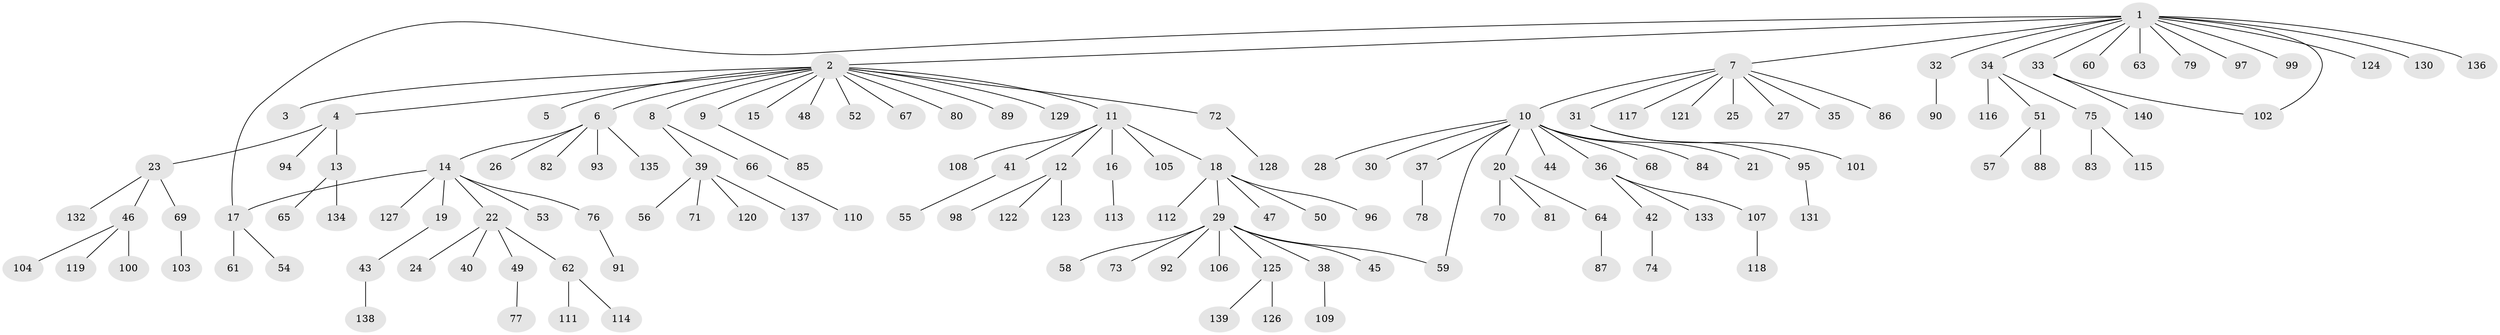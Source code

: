 // Generated by graph-tools (version 1.1) at 2025/14/03/09/25 04:14:24]
// undirected, 140 vertices, 142 edges
graph export_dot {
graph [start="1"]
  node [color=gray90,style=filled];
  1;
  2;
  3;
  4;
  5;
  6;
  7;
  8;
  9;
  10;
  11;
  12;
  13;
  14;
  15;
  16;
  17;
  18;
  19;
  20;
  21;
  22;
  23;
  24;
  25;
  26;
  27;
  28;
  29;
  30;
  31;
  32;
  33;
  34;
  35;
  36;
  37;
  38;
  39;
  40;
  41;
  42;
  43;
  44;
  45;
  46;
  47;
  48;
  49;
  50;
  51;
  52;
  53;
  54;
  55;
  56;
  57;
  58;
  59;
  60;
  61;
  62;
  63;
  64;
  65;
  66;
  67;
  68;
  69;
  70;
  71;
  72;
  73;
  74;
  75;
  76;
  77;
  78;
  79;
  80;
  81;
  82;
  83;
  84;
  85;
  86;
  87;
  88;
  89;
  90;
  91;
  92;
  93;
  94;
  95;
  96;
  97;
  98;
  99;
  100;
  101;
  102;
  103;
  104;
  105;
  106;
  107;
  108;
  109;
  110;
  111;
  112;
  113;
  114;
  115;
  116;
  117;
  118;
  119;
  120;
  121;
  122;
  123;
  124;
  125;
  126;
  127;
  128;
  129;
  130;
  131;
  132;
  133;
  134;
  135;
  136;
  137;
  138;
  139;
  140;
  1 -- 2;
  1 -- 7;
  1 -- 17;
  1 -- 32;
  1 -- 33;
  1 -- 34;
  1 -- 60;
  1 -- 63;
  1 -- 79;
  1 -- 97;
  1 -- 99;
  1 -- 102;
  1 -- 124;
  1 -- 130;
  1 -- 136;
  2 -- 3;
  2 -- 4;
  2 -- 5;
  2 -- 6;
  2 -- 8;
  2 -- 9;
  2 -- 11;
  2 -- 15;
  2 -- 48;
  2 -- 52;
  2 -- 67;
  2 -- 72;
  2 -- 80;
  2 -- 89;
  2 -- 129;
  4 -- 13;
  4 -- 23;
  4 -- 94;
  6 -- 14;
  6 -- 26;
  6 -- 82;
  6 -- 93;
  6 -- 135;
  7 -- 10;
  7 -- 25;
  7 -- 27;
  7 -- 31;
  7 -- 35;
  7 -- 86;
  7 -- 117;
  7 -- 121;
  8 -- 39;
  8 -- 66;
  9 -- 85;
  10 -- 20;
  10 -- 21;
  10 -- 28;
  10 -- 30;
  10 -- 36;
  10 -- 37;
  10 -- 44;
  10 -- 59;
  10 -- 68;
  10 -- 84;
  11 -- 12;
  11 -- 16;
  11 -- 18;
  11 -- 41;
  11 -- 105;
  11 -- 108;
  12 -- 98;
  12 -- 122;
  12 -- 123;
  13 -- 65;
  13 -- 134;
  14 -- 17;
  14 -- 19;
  14 -- 22;
  14 -- 53;
  14 -- 76;
  14 -- 127;
  16 -- 113;
  17 -- 54;
  17 -- 61;
  18 -- 29;
  18 -- 47;
  18 -- 50;
  18 -- 96;
  18 -- 112;
  19 -- 43;
  20 -- 64;
  20 -- 70;
  20 -- 81;
  22 -- 24;
  22 -- 40;
  22 -- 49;
  22 -- 62;
  23 -- 46;
  23 -- 69;
  23 -- 132;
  29 -- 38;
  29 -- 45;
  29 -- 58;
  29 -- 59;
  29 -- 73;
  29 -- 92;
  29 -- 106;
  29 -- 125;
  31 -- 95;
  31 -- 101;
  32 -- 90;
  33 -- 102;
  33 -- 140;
  34 -- 51;
  34 -- 75;
  34 -- 116;
  36 -- 42;
  36 -- 107;
  36 -- 133;
  37 -- 78;
  38 -- 109;
  39 -- 56;
  39 -- 71;
  39 -- 120;
  39 -- 137;
  41 -- 55;
  42 -- 74;
  43 -- 138;
  46 -- 100;
  46 -- 104;
  46 -- 119;
  49 -- 77;
  51 -- 57;
  51 -- 88;
  62 -- 111;
  62 -- 114;
  64 -- 87;
  66 -- 110;
  69 -- 103;
  72 -- 128;
  75 -- 83;
  75 -- 115;
  76 -- 91;
  95 -- 131;
  107 -- 118;
  125 -- 126;
  125 -- 139;
}
